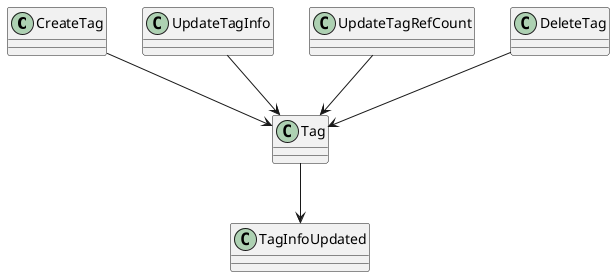 @startuml
CreateTag           -down-> Tag
UpdateTagInfo       -down-> Tag
UpdateTagRefCount   -down-> Tag
DeleteTag           -down-> Tag

Tag -down-> TagInfoUpdated
@enduml
